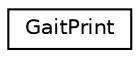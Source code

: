 digraph G
{
  edge [fontname="Helvetica",fontsize="10",labelfontname="Helvetica",labelfontsize="10"];
  node [fontname="Helvetica",fontsize="10",shape=record];
  rankdir="LR";
  Node1 [label="GaitPrint",height=0.2,width=0.4,color="black", fillcolor="white", style="filled",URL="$class_gait_print.html"];
}

